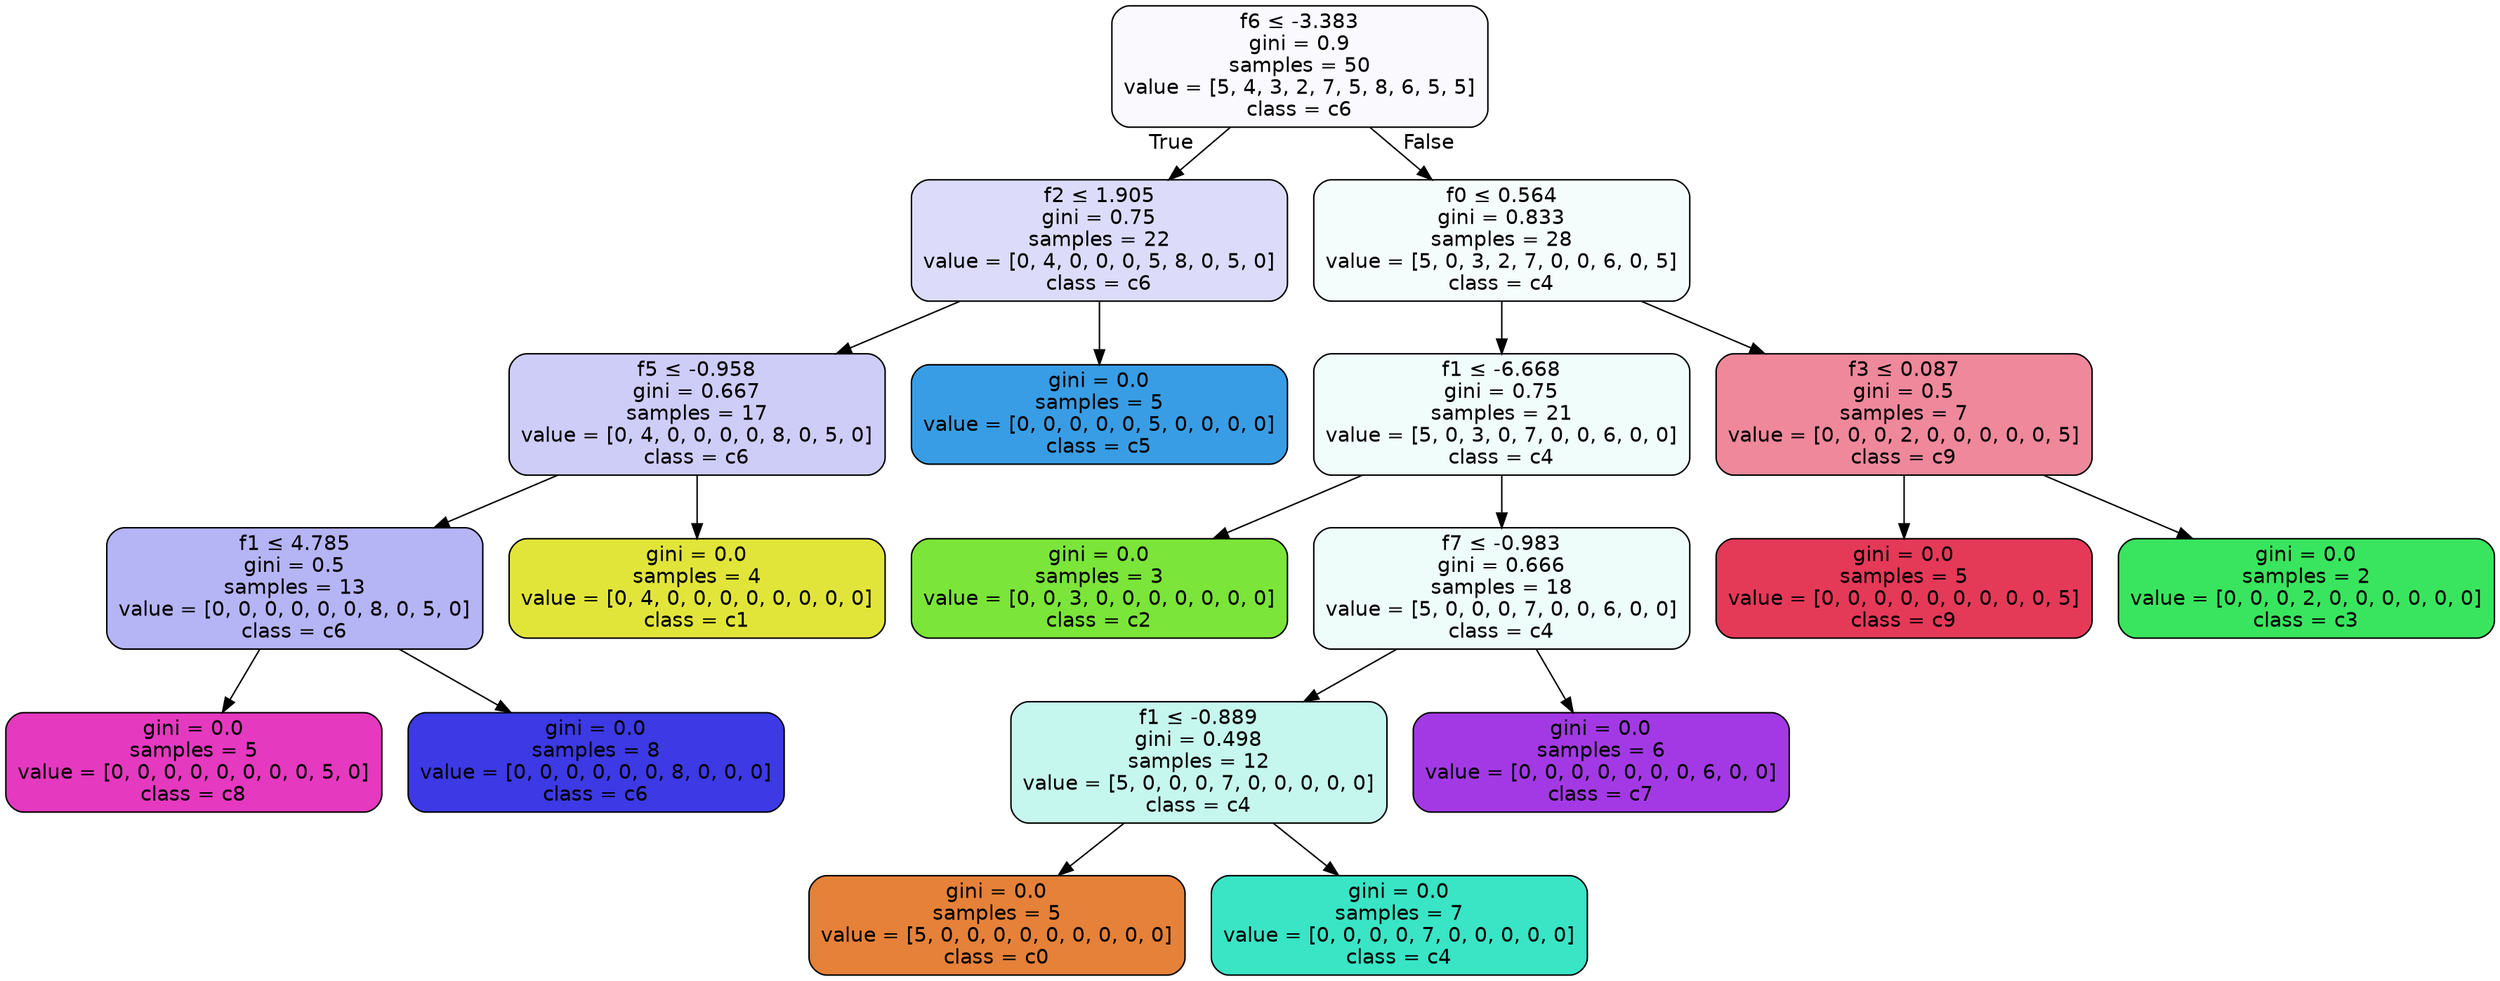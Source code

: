 digraph Tree {
node [shape=box, style="filled, rounded", color="black", fontname=helvetica] ;
edge [fontname=helvetica] ;
0 [label=<f6 &le; -3.383<br/>gini = 0.9<br/>samples = 50<br/>value = [5, 4, 3, 2, 7, 5, 8, 6, 5, 5]<br/>class = c6>, fillcolor="#3c39e506"] ;
1 [label=<f2 &le; 1.905<br/>gini = 0.75<br/>samples = 22<br/>value = [0, 4, 0, 0, 0, 5, 8, 0, 5, 0]<br/>class = c6>, fillcolor="#3c39e52d"] ;
0 -> 1 [labeldistance=2.5, labelangle=45, headlabel="True"] ;
2 [label=<f5 &le; -0.958<br/>gini = 0.667<br/>samples = 17<br/>value = [0, 4, 0, 0, 0, 0, 8, 0, 5, 0]<br/>class = c6>, fillcolor="#3c39e540"] ;
1 -> 2 ;
3 [label=<f1 &le; 4.785<br/>gini = 0.5<br/>samples = 13<br/>value = [0, 0, 0, 0, 0, 0, 8, 0, 5, 0]<br/>class = c6>, fillcolor="#3c39e560"] ;
2 -> 3 ;
4 [label=<gini = 0.0<br/>samples = 5<br/>value = [0, 0, 0, 0, 0, 0, 0, 0, 5, 0]<br/>class = c8>, fillcolor="#e539c0ff"] ;
3 -> 4 ;
5 [label=<gini = 0.0<br/>samples = 8<br/>value = [0, 0, 0, 0, 0, 0, 8, 0, 0, 0]<br/>class = c6>, fillcolor="#3c39e5ff"] ;
3 -> 5 ;
6 [label=<gini = 0.0<br/>samples = 4<br/>value = [0, 4, 0, 0, 0, 0, 0, 0, 0, 0]<br/>class = c1>, fillcolor="#e2e539ff"] ;
2 -> 6 ;
7 [label=<gini = 0.0<br/>samples = 5<br/>value = [0, 0, 0, 0, 0, 5, 0, 0, 0, 0]<br/>class = c5>, fillcolor="#399de5ff"] ;
1 -> 7 ;
8 [label=<f0 &le; 0.564<br/>gini = 0.833<br/>samples = 28<br/>value = [5, 0, 3, 2, 7, 0, 0, 6, 0, 5]<br/>class = c4>, fillcolor="#39e5c50c"] ;
0 -> 8 [labeldistance=2.5, labelangle=-45, headlabel="False"] ;
9 [label=<f1 &le; -6.668<br/>gini = 0.75<br/>samples = 21<br/>value = [5, 0, 3, 0, 7, 0, 0, 6, 0, 0]<br/>class = c4>, fillcolor="#39e5c511"] ;
8 -> 9 ;
10 [label=<gini = 0.0<br/>samples = 3<br/>value = [0, 0, 3, 0, 0, 0, 0, 0, 0, 0]<br/>class = c2>, fillcolor="#7be539ff"] ;
9 -> 10 ;
11 [label=<f7 &le; -0.983<br/>gini = 0.666<br/>samples = 18<br/>value = [5, 0, 0, 0, 7, 0, 0, 6, 0, 0]<br/>class = c4>, fillcolor="#39e5c515"] ;
9 -> 11 ;
12 [label=<f1 &le; -0.889<br/>gini = 0.498<br/>samples = 12<br/>value = [5, 0, 0, 0, 7, 0, 0, 0, 0, 0]<br/>class = c4>, fillcolor="#39e5c549"] ;
11 -> 12 ;
13 [label=<gini = 0.0<br/>samples = 5<br/>value = [5, 0, 0, 0, 0, 0, 0, 0, 0, 0]<br/>class = c0>, fillcolor="#e58139ff"] ;
12 -> 13 ;
14 [label=<gini = 0.0<br/>samples = 7<br/>value = [0, 0, 0, 0, 7, 0, 0, 0, 0, 0]<br/>class = c4>, fillcolor="#39e5c5ff"] ;
12 -> 14 ;
15 [label=<gini = 0.0<br/>samples = 6<br/>value = [0, 0, 0, 0, 0, 0, 0, 6, 0, 0]<br/>class = c7>, fillcolor="#a339e5ff"] ;
11 -> 15 ;
16 [label=<f3 &le; 0.087<br/>gini = 0.5<br/>samples = 7<br/>value = [0, 0, 0, 2, 0, 0, 0, 0, 0, 5]<br/>class = c9>, fillcolor="#e5395899"] ;
8 -> 16 ;
17 [label=<gini = 0.0<br/>samples = 5<br/>value = [0, 0, 0, 0, 0, 0, 0, 0, 0, 5]<br/>class = c9>, fillcolor="#e53958ff"] ;
16 -> 17 ;
18 [label=<gini = 0.0<br/>samples = 2<br/>value = [0, 0, 0, 2, 0, 0, 0, 0, 0, 0]<br/>class = c3>, fillcolor="#39e55eff"] ;
16 -> 18 ;
}
